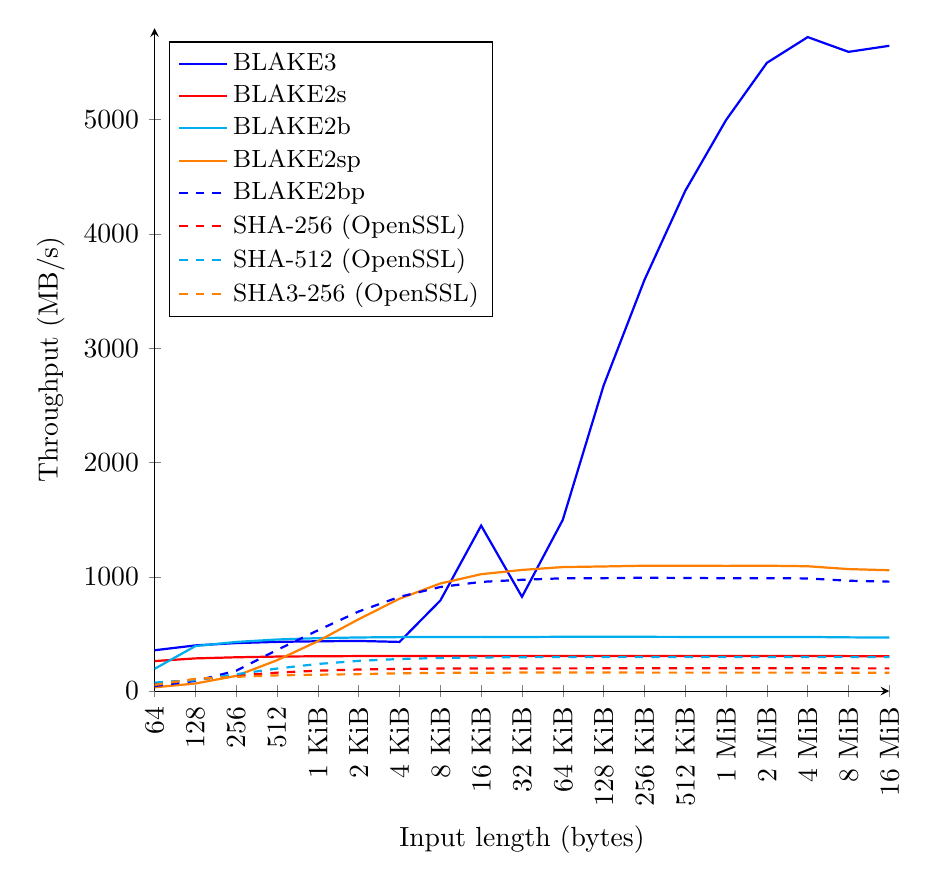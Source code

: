 \begin{tikzpicture}
\begin{axis}[
  width=0.9\textwidth,
  height=10cm,
  legend style={at={(0.02,0.98)}, anchor=north west, font=\small, cells={anchor=west}},
  axis x line=bottom,
  axis y line=left,
  cycle multi list={
    linestyles\nextlist
    blue,red,cyan,orange
  },
  %no markers,
  mark options={scale=0.5},
  every axis plot/.append style={thick},
  ymin=0,
  ymax=5800,
  xmin=64,
  xmax=16777216,
  ylabel=Throughput (MB/s),
  xlabel=Input length (bytes),
  xmode=log,
  log basis x=2,
  y tick label style={%
    /pgf/number format/.cd,%
    scaled x ticks = false,%
    set thousands separator={},%
    fixed%
  },
  xticklabels={64,128,256,512,1 KiB,2 KiB,4 KiB,8 KiB,16 KiB,32 KiB,64 KiB,128 KiB,256 KiB,512 KiB,1 MiB,2 MiB,4 MiB,8 MiB,16 MiB},
  xtick={64, 128, 256, 512, 1024, 2048, 4096, 8192, 16384, 32768, 65536, 131072, 262144, 524288, 1048576, 2097152, 4194304, 8388608, 16777216},
  x tick label style={rotate=90,anchor=east}
]
\legend{BLAKE3, BLAKE2s, BLAKE2b, BLAKE2sp, BLAKE2bp, SHA-256 (OpenSSL), SHA-512 (OpenSSL), SHA3-256 (OpenSSL)}
% blake3
\addplot coordinates {
(64, 357.226)
(128, 399.633)
(256, 419.968)
(512, 430.387)
(1024, 435.805)
(2048, 438.549)
(4096, 430.158)
(8192, 792.171)
(16384, 1447.642)
(32768, 824.751)
(65536, 1498.576)
(131072, 2673.662)
(262144, 3597.234)
(524288, 4376.924)
(1048576, 4996.9)
(2097152, 5497.077)
(4194304, 5722.238)
(8388608, 5593.151)
(16777216, 5646.268)
};
% blake2s
\addplot coordinates {
(64, 262.509)
(128, 285.969)
(256, 295.715)
(512, 301.816)
(1024, 304.79)
(2048, 306.158)
(4096, 306.966)
(8192, 307.19)
(16384, 307.351)
(32768, 307.489)
(65536, 307.138)
(131072, 307.567)
(262144, 307.368)
(524288, 307.043)
(1048576, 307.207)
(2097152, 307.262)
(4194304, 307.012)
(8388608, 305.862)
(16777216, 304.988)
};
% blake2b
\addplot coordinates {
(64, 194.78)
(128, 393.558)
(256, 429.93)
(512, 451.189)
(1024, 463.039)
(2048, 469.093)
(4096, 472.127)
(8192, 473.661)
(16384, 474.08)
(32768, 473.585)
(65536, 474.756)
(131072, 475.085)
(262144, 474.559)
(524288, 473.977)
(1048576, 473.693)
(2097152, 473.903)
(4194304, 473.379)
(8388608, 470.07)
(16777216, 467.875)
};
% blake2sp
\addplot coordinates {
(64, 32.923)
(128, 66.033)
(256, 133.033)
(512, 269.915)
(1024, 436.442)
(2048, 629.086)
(4096, 807.971)
(8192, 941.258)
(16384, 1022.688)
(32768, 1060.009)
(65536, 1085.013)
(131072, 1090.357)
(262144, 1096.816)
(524288, 1096.815)
(1048576, 1095.523)
(2097152, 1096.886)
(4194304, 1092.22)
(8388608, 1067.317)
(16777216, 1057.296)
};
% blake2bp
\addplot coordinates {
(64, 44.32)
(128, 88.968)
(256, 178.118)
(512, 359.772)
(1024, 531.38)
(2048, 696.44)
(4096, 824.507)
(8192, 910.567)
(16384, 955.35)
(32768, 973.694)
(65536, 986.912)
(131072, 987.943)
(262144, 991.949)
(524288, 989.637)
(1048576, 987.289)
(2097152, 987.702)
(4194304, 985.611)
(8388608, 965.467)
(16777216, 957.488)
};
% sha256
\addplot coordinates {
(64, 66.458)
(128, 101.302)
(256, 134.781)
(512, 161.163)
(1024, 178.477)
(2048, 188.566)
(4096, 193.593)
(8192, 196.882)
(16384, 197.819)
(32768, 198.193)
(65536, 198.628)
(131072, 198.856)
(262144, 199.113)
(524288, 198.84)
(1048576, 199.03)
(2097152, 198.941)
(4194304, 199.491)
(8388608, 198.789)
(16777216, 198.513)
};
% sha512
\addplot coordinates {
(64, 74.704)
(128, 94.55)
(256, 147.362)
(512, 197.134)
(1024, 237.275)
(2048, 264.29)
(4096, 280.652)
(8192, 290.091)
(16384, 294.033)
(32768, 296.638)
(65536, 297.817)
(131072, 298.382)
(262144, 298.454)
(524288, 298.459)
(1048576, 298.642)
(2097152, 298.489)
(4194304, 298.535)
(8388608, 297.761)
(16777216, 296.875)
};
% sha3-256
\addplot coordinates {
(64, 53.306)
(128, 107.045)
(256, 124.747)
(512, 137.442)
(1024, 143.164)
(2048, 147.998)
(4096, 155.109)
(8192, 159.034)
(16384, 160.755)
(32768, 161.629)
(65536, 161.632)
(131072, 161.664)
(262144, 161.576)
(524288, 161.508)
(1048576, 161.502)
(2097152, 161.438)
(4194304, 161.375)
(8388608, 161.005)
(16777216, 160.909)
};

\end{axis}
\end{tikzpicture}